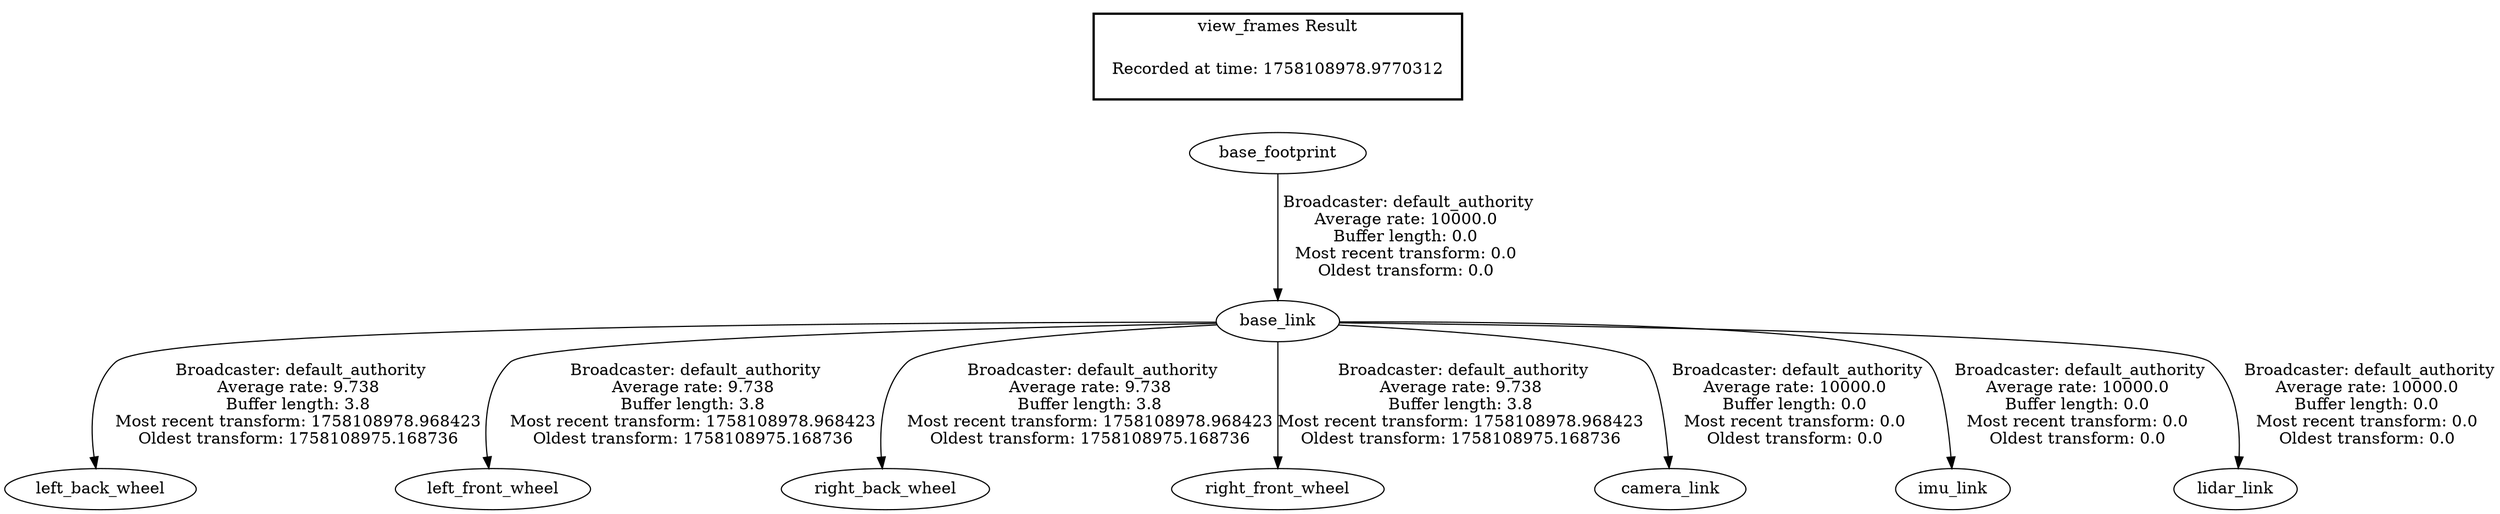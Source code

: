 digraph G {
"base_link" -> "left_back_wheel"[label=" Broadcaster: default_authority\nAverage rate: 9.738\nBuffer length: 3.8\nMost recent transform: 1758108978.968423\nOldest transform: 1758108975.168736\n"];
"base_footprint" -> "base_link"[label=" Broadcaster: default_authority\nAverage rate: 10000.0\nBuffer length: 0.0\nMost recent transform: 0.0\nOldest transform: 0.0\n"];
"base_link" -> "left_front_wheel"[label=" Broadcaster: default_authority\nAverage rate: 9.738\nBuffer length: 3.8\nMost recent transform: 1758108978.968423\nOldest transform: 1758108975.168736\n"];
"base_link" -> "right_back_wheel"[label=" Broadcaster: default_authority\nAverage rate: 9.738\nBuffer length: 3.8\nMost recent transform: 1758108978.968423\nOldest transform: 1758108975.168736\n"];
"base_link" -> "right_front_wheel"[label=" Broadcaster: default_authority\nAverage rate: 9.738\nBuffer length: 3.8\nMost recent transform: 1758108978.968423\nOldest transform: 1758108975.168736\n"];
"base_link" -> "camera_link"[label=" Broadcaster: default_authority\nAverage rate: 10000.0\nBuffer length: 0.0\nMost recent transform: 0.0\nOldest transform: 0.0\n"];
"base_link" -> "imu_link"[label=" Broadcaster: default_authority\nAverage rate: 10000.0\nBuffer length: 0.0\nMost recent transform: 0.0\nOldest transform: 0.0\n"];
"base_link" -> "lidar_link"[label=" Broadcaster: default_authority\nAverage rate: 10000.0\nBuffer length: 0.0\nMost recent transform: 0.0\nOldest transform: 0.0\n"];
edge [style=invis];
 subgraph cluster_legend { style=bold; color=black; label ="view_frames Result";
"Recorded at time: 1758108978.9770312"[ shape=plaintext ] ;
}->"base_footprint";
}